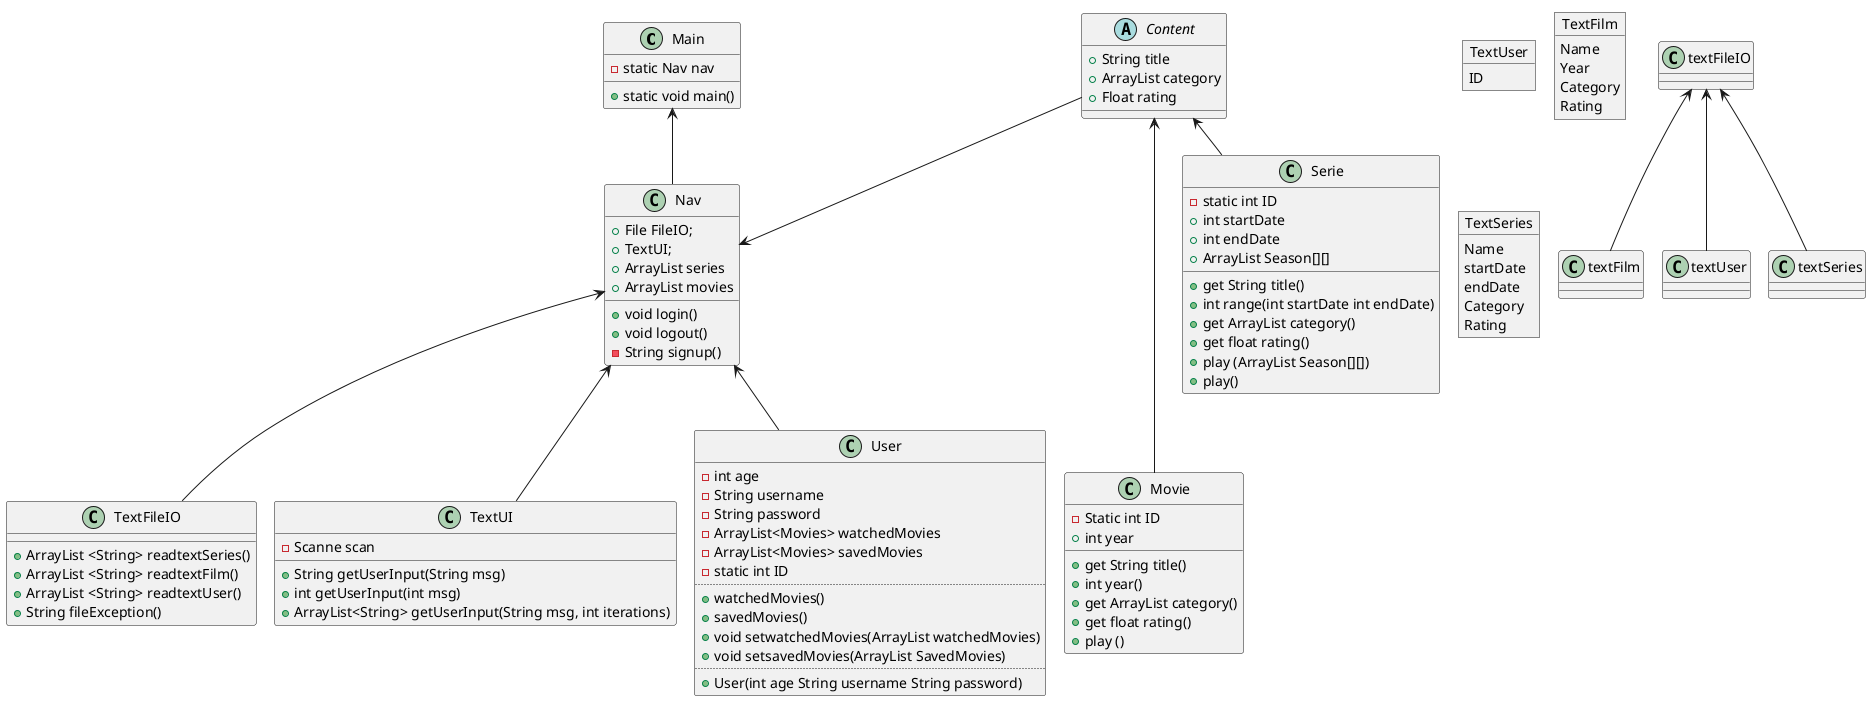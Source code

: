 @startuml
!pragma layout smetana
'https://plantuml.com/class-diagram

class Main{
- static Nav nav
+ static void main()

}

class Nav {
+ File FileIO;
+ TextUI;
+ ArrayList series
+ ArrayList movies
+ void login()
+ void logout()
- String signup()
}

Content --> Nav
Main <-- Nav

class TextFileIO{
+ ArrayList <String> readtextSeries()
+ ArrayList <String> readtextFilm()
+ ArrayList <String> readtextUser()
+ String fileException()
}

class TextUI{
- Scanne scan
+ String getUserInput(String msg)
+ int getUserInput(int msg)
+ ArrayList<String> getUserInput(String msg, int iterations)

}
class User{
- int age
- String username
- String password
- ArrayList<Movies> watchedMovies
- ArrayList<Movies> savedMovies
- static int ID
..
+ watchedMovies()
+ savedMovies()
+ void setwatchedMovies(ArrayList watchedMovies)
+ void setsavedMovies(ArrayList SavedMovies)
..
+ User(int age String username String password)
}

Nav <-- User
Nav <-- TextFileIO
Nav <-- TextUI

Content <--- Movie
Content <-down-  Serie

class Movie{
- Static int ID
+ int year
+ get String title()
+ int year()
+ get ArrayList category()
+ get float rating()
+ play ()
}

class Serie{
- static int ID
+ int startDate
+ int endDate
+ get String title()
+  int range(int startDate int endDate)
+ get ArrayList category()
+ get float rating()
+ ArrayList Season[][]
+ play (ArrayList Season[][])
+ play()
}


object TextUser{
ID
}

object TextFilm{
Name
Year
Category
Rating
}

object TextSeries{
Name
startDate
endDate
Category
Rating
}

abstract Content{
+ String title
+ ArrayList category
+ Float rating
}

textFileIO <-- textFilm
textFileIO <-- textUser
textFileIO <-- textSeries

@enduml